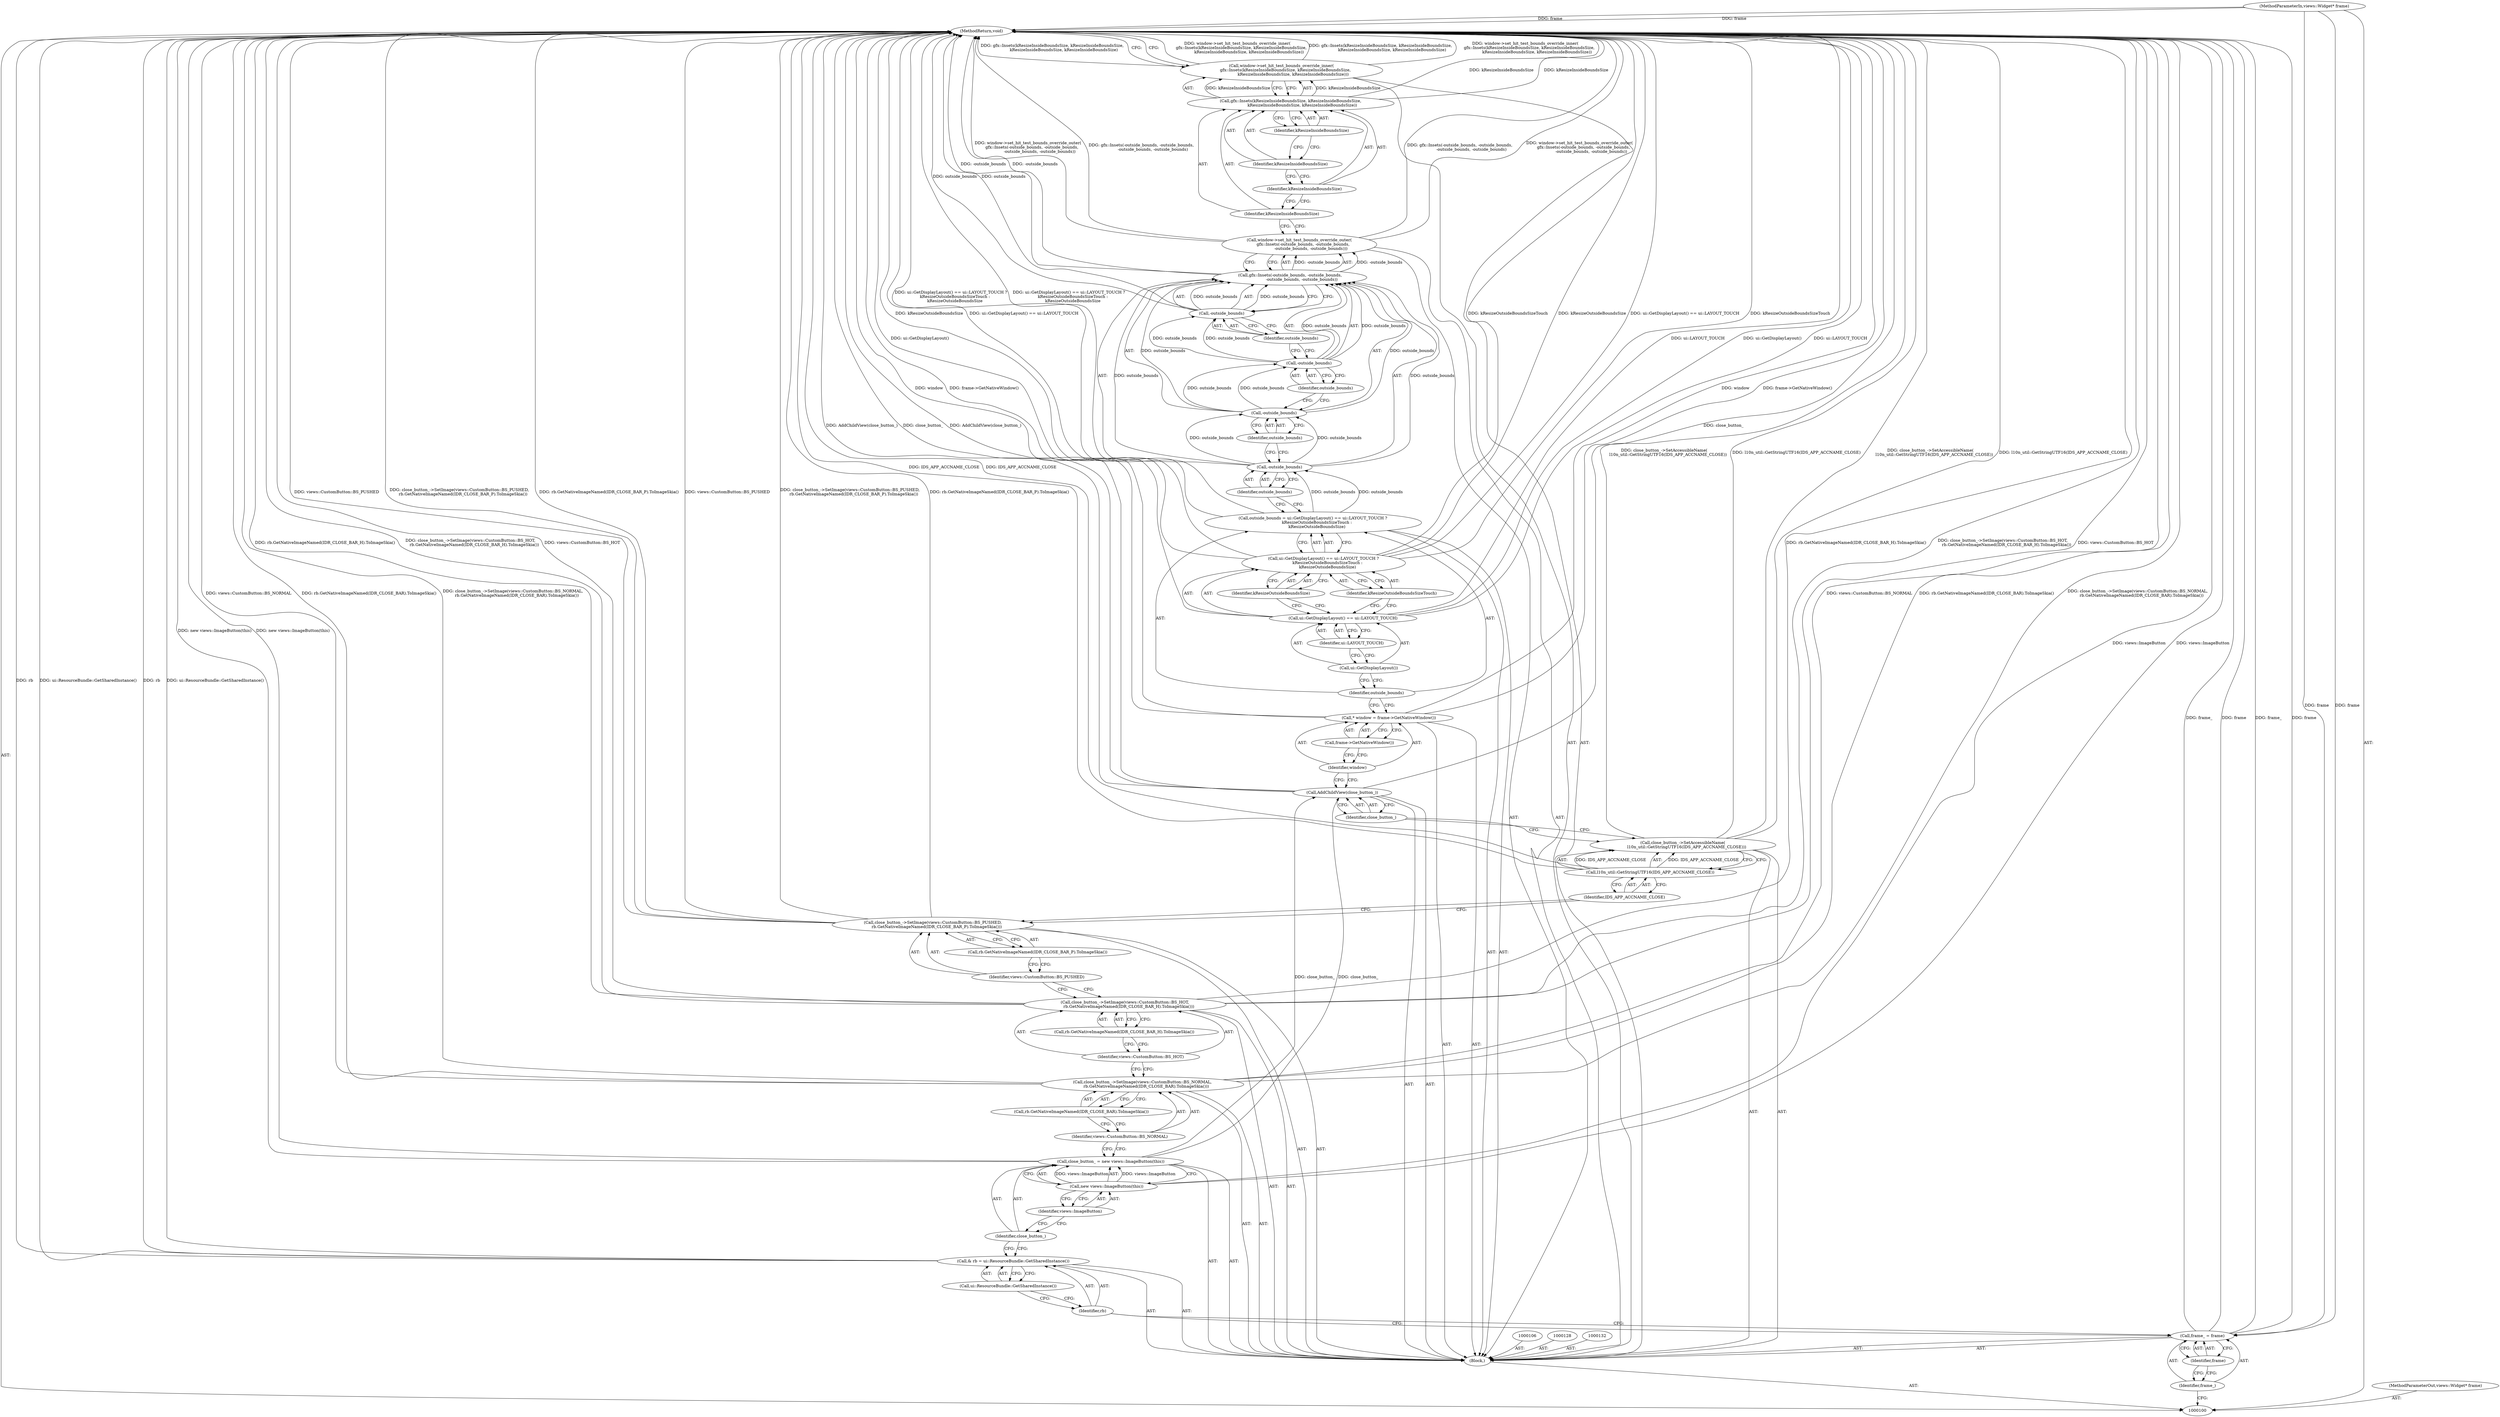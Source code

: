 digraph "1_Chrome_7f8cdab6fda192d15e45a3e9682b1eec427870c5_5" {
"1000157" [label="(MethodReturn,void)"];
"1000101" [label="(MethodParameterIn,views::Widget* frame)"];
"1000239" [label="(MethodParameterOut,views::Widget* frame)"];
"1000102" [label="(Block,)"];
"1000122" [label="(Call,rb.GetNativeImageNamed(IDR_CLOSE_BAR_P).ToImageSkia())"];
"1000123" [label="(Call,close_button_->SetAccessibleName(\n      l10n_util::GetStringUTF16(IDS_APP_ACCNAME_CLOSE)))"];
"1000125" [label="(Identifier,IDS_APP_ACCNAME_CLOSE)"];
"1000124" [label="(Call,l10n_util::GetStringUTF16(IDS_APP_ACCNAME_CLOSE))"];
"1000127" [label="(Identifier,close_button_)"];
"1000126" [label="(Call,AddChildView(close_button_))"];
"1000129" [label="(Call,* window = frame->GetNativeWindow())"];
"1000130" [label="(Identifier,window)"];
"1000131" [label="(Call,frame->GetNativeWindow())"];
"1000135" [label="(Call,ui::GetDisplayLayout() == ui::LAYOUT_TOUCH ?\n      kResizeOutsideBoundsSizeTouch :\n      kResizeOutsideBoundsSize)"];
"1000136" [label="(Call,ui::GetDisplayLayout() == ui::LAYOUT_TOUCH)"];
"1000137" [label="(Call,ui::GetDisplayLayout())"];
"1000138" [label="(Identifier,ui::LAYOUT_TOUCH)"];
"1000133" [label="(Call,outside_bounds = ui::GetDisplayLayout() == ui::LAYOUT_TOUCH ?\n      kResizeOutsideBoundsSizeTouch :\n      kResizeOutsideBoundsSize)"];
"1000134" [label="(Identifier,outside_bounds)"];
"1000139" [label="(Identifier,kResizeOutsideBoundsSizeTouch)"];
"1000140" [label="(Identifier,kResizeOutsideBoundsSize)"];
"1000105" [label="(Identifier,frame)"];
"1000103" [label="(Call,frame_ = frame)"];
"1000104" [label="(Identifier,frame_)"];
"1000141" [label="(Call,window->set_hit_test_bounds_override_outer(\n      gfx::Insets(-outside_bounds, -outside_bounds,\n                  -outside_bounds, -outside_bounds)))"];
"1000143" [label="(Call,-outside_bounds)"];
"1000144" [label="(Identifier,outside_bounds)"];
"1000145" [label="(Call,-outside_bounds)"];
"1000146" [label="(Identifier,outside_bounds)"];
"1000142" [label="(Call,gfx::Insets(-outside_bounds, -outside_bounds,\n                  -outside_bounds, -outside_bounds))"];
"1000147" [label="(Call,-outside_bounds)"];
"1000148" [label="(Identifier,outside_bounds)"];
"1000149" [label="(Call,-outside_bounds)"];
"1000150" [label="(Identifier,outside_bounds)"];
"1000151" [label="(Call,window->set_hit_test_bounds_override_inner(\n      gfx::Insets(kResizeInsideBoundsSize, kResizeInsideBoundsSize,\n                  kResizeInsideBoundsSize, kResizeInsideBoundsSize)))"];
"1000153" [label="(Identifier,kResizeInsideBoundsSize)"];
"1000154" [label="(Identifier,kResizeInsideBoundsSize)"];
"1000152" [label="(Call,gfx::Insets(kResizeInsideBoundsSize, kResizeInsideBoundsSize,\n                  kResizeInsideBoundsSize, kResizeInsideBoundsSize))"];
"1000155" [label="(Identifier,kResizeInsideBoundsSize)"];
"1000156" [label="(Identifier,kResizeInsideBoundsSize)"];
"1000107" [label="(Call,& rb = ui::ResourceBundle::GetSharedInstance())"];
"1000108" [label="(Identifier,rb)"];
"1000109" [label="(Call,ui::ResourceBundle::GetSharedInstance())"];
"1000112" [label="(Call,new views::ImageButton(this))"];
"1000110" [label="(Call,close_button_ = new views::ImageButton(this))"];
"1000111" [label="(Identifier,close_button_)"];
"1000113" [label="(Identifier,views::ImageButton)"];
"1000114" [label="(Call,close_button_->SetImage(views::CustomButton::BS_NORMAL,\n      rb.GetNativeImageNamed(IDR_CLOSE_BAR).ToImageSkia()))"];
"1000115" [label="(Identifier,views::CustomButton::BS_NORMAL)"];
"1000116" [label="(Call,rb.GetNativeImageNamed(IDR_CLOSE_BAR).ToImageSkia())"];
"1000117" [label="(Call,close_button_->SetImage(views::CustomButton::BS_HOT,\n      rb.GetNativeImageNamed(IDR_CLOSE_BAR_H).ToImageSkia()))"];
"1000118" [label="(Identifier,views::CustomButton::BS_HOT)"];
"1000119" [label="(Call,rb.GetNativeImageNamed(IDR_CLOSE_BAR_H).ToImageSkia())"];
"1000120" [label="(Call,close_button_->SetImage(views::CustomButton::BS_PUSHED,\n      rb.GetNativeImageNamed(IDR_CLOSE_BAR_P).ToImageSkia()))"];
"1000121" [label="(Identifier,views::CustomButton::BS_PUSHED)"];
"1000157" -> "1000100"  [label="AST: "];
"1000157" -> "1000151"  [label="CFG: "];
"1000117" -> "1000157"  [label="DDG: close_button_->SetImage(views::CustomButton::BS_HOT,\n      rb.GetNativeImageNamed(IDR_CLOSE_BAR_H).ToImageSkia())"];
"1000117" -> "1000157"  [label="DDG: views::CustomButton::BS_HOT"];
"1000117" -> "1000157"  [label="DDG: rb.GetNativeImageNamed(IDR_CLOSE_BAR_H).ToImageSkia()"];
"1000141" -> "1000157"  [label="DDG: gfx::Insets(-outside_bounds, -outside_bounds,\n                  -outside_bounds, -outside_bounds)"];
"1000141" -> "1000157"  [label="DDG: window->set_hit_test_bounds_override_outer(\n      gfx::Insets(-outside_bounds, -outside_bounds,\n                  -outside_bounds, -outside_bounds))"];
"1000124" -> "1000157"  [label="DDG: IDS_APP_ACCNAME_CLOSE"];
"1000107" -> "1000157"  [label="DDG: rb"];
"1000107" -> "1000157"  [label="DDG: ui::ResourceBundle::GetSharedInstance()"];
"1000103" -> "1000157"  [label="DDG: frame_"];
"1000103" -> "1000157"  [label="DDG: frame"];
"1000114" -> "1000157"  [label="DDG: close_button_->SetImage(views::CustomButton::BS_NORMAL,\n      rb.GetNativeImageNamed(IDR_CLOSE_BAR).ToImageSkia())"];
"1000114" -> "1000157"  [label="DDG: views::CustomButton::BS_NORMAL"];
"1000114" -> "1000157"  [label="DDG: rb.GetNativeImageNamed(IDR_CLOSE_BAR).ToImageSkia()"];
"1000142" -> "1000157"  [label="DDG: -outside_bounds"];
"1000152" -> "1000157"  [label="DDG: kResizeInsideBoundsSize"];
"1000149" -> "1000157"  [label="DDG: outside_bounds"];
"1000129" -> "1000157"  [label="DDG: window"];
"1000129" -> "1000157"  [label="DDG: frame->GetNativeWindow()"];
"1000126" -> "1000157"  [label="DDG: AddChildView(close_button_)"];
"1000126" -> "1000157"  [label="DDG: close_button_"];
"1000151" -> "1000157"  [label="DDG: window->set_hit_test_bounds_override_inner(\n      gfx::Insets(kResizeInsideBoundsSize, kResizeInsideBoundsSize,\n                  kResizeInsideBoundsSize, kResizeInsideBoundsSize))"];
"1000151" -> "1000157"  [label="DDG: gfx::Insets(kResizeInsideBoundsSize, kResizeInsideBoundsSize,\n                  kResizeInsideBoundsSize, kResizeInsideBoundsSize)"];
"1000123" -> "1000157"  [label="DDG: close_button_->SetAccessibleName(\n      l10n_util::GetStringUTF16(IDS_APP_ACCNAME_CLOSE))"];
"1000123" -> "1000157"  [label="DDG: l10n_util::GetStringUTF16(IDS_APP_ACCNAME_CLOSE)"];
"1000135" -> "1000157"  [label="DDG: kResizeOutsideBoundsSizeTouch"];
"1000135" -> "1000157"  [label="DDG: kResizeOutsideBoundsSize"];
"1000135" -> "1000157"  [label="DDG: ui::GetDisplayLayout() == ui::LAYOUT_TOUCH"];
"1000120" -> "1000157"  [label="DDG: views::CustomButton::BS_PUSHED"];
"1000120" -> "1000157"  [label="DDG: close_button_->SetImage(views::CustomButton::BS_PUSHED,\n      rb.GetNativeImageNamed(IDR_CLOSE_BAR_P).ToImageSkia())"];
"1000120" -> "1000157"  [label="DDG: rb.GetNativeImageNamed(IDR_CLOSE_BAR_P).ToImageSkia()"];
"1000110" -> "1000157"  [label="DDG: new views::ImageButton(this)"];
"1000133" -> "1000157"  [label="DDG: ui::GetDisplayLayout() == ui::LAYOUT_TOUCH ?\n      kResizeOutsideBoundsSizeTouch :\n      kResizeOutsideBoundsSize"];
"1000112" -> "1000157"  [label="DDG: views::ImageButton"];
"1000101" -> "1000157"  [label="DDG: frame"];
"1000136" -> "1000157"  [label="DDG: ui::LAYOUT_TOUCH"];
"1000136" -> "1000157"  [label="DDG: ui::GetDisplayLayout()"];
"1000101" -> "1000100"  [label="AST: "];
"1000101" -> "1000157"  [label="DDG: frame"];
"1000101" -> "1000103"  [label="DDG: frame"];
"1000239" -> "1000100"  [label="AST: "];
"1000102" -> "1000100"  [label="AST: "];
"1000103" -> "1000102"  [label="AST: "];
"1000106" -> "1000102"  [label="AST: "];
"1000107" -> "1000102"  [label="AST: "];
"1000110" -> "1000102"  [label="AST: "];
"1000114" -> "1000102"  [label="AST: "];
"1000117" -> "1000102"  [label="AST: "];
"1000120" -> "1000102"  [label="AST: "];
"1000123" -> "1000102"  [label="AST: "];
"1000126" -> "1000102"  [label="AST: "];
"1000128" -> "1000102"  [label="AST: "];
"1000129" -> "1000102"  [label="AST: "];
"1000132" -> "1000102"  [label="AST: "];
"1000133" -> "1000102"  [label="AST: "];
"1000141" -> "1000102"  [label="AST: "];
"1000151" -> "1000102"  [label="AST: "];
"1000122" -> "1000120"  [label="AST: "];
"1000122" -> "1000121"  [label="CFG: "];
"1000120" -> "1000122"  [label="CFG: "];
"1000123" -> "1000102"  [label="AST: "];
"1000123" -> "1000124"  [label="CFG: "];
"1000124" -> "1000123"  [label="AST: "];
"1000127" -> "1000123"  [label="CFG: "];
"1000123" -> "1000157"  [label="DDG: close_button_->SetAccessibleName(\n      l10n_util::GetStringUTF16(IDS_APP_ACCNAME_CLOSE))"];
"1000123" -> "1000157"  [label="DDG: l10n_util::GetStringUTF16(IDS_APP_ACCNAME_CLOSE)"];
"1000124" -> "1000123"  [label="DDG: IDS_APP_ACCNAME_CLOSE"];
"1000125" -> "1000124"  [label="AST: "];
"1000125" -> "1000120"  [label="CFG: "];
"1000124" -> "1000125"  [label="CFG: "];
"1000124" -> "1000123"  [label="AST: "];
"1000124" -> "1000125"  [label="CFG: "];
"1000125" -> "1000124"  [label="AST: "];
"1000123" -> "1000124"  [label="CFG: "];
"1000124" -> "1000157"  [label="DDG: IDS_APP_ACCNAME_CLOSE"];
"1000124" -> "1000123"  [label="DDG: IDS_APP_ACCNAME_CLOSE"];
"1000127" -> "1000126"  [label="AST: "];
"1000127" -> "1000123"  [label="CFG: "];
"1000126" -> "1000127"  [label="CFG: "];
"1000126" -> "1000102"  [label="AST: "];
"1000126" -> "1000127"  [label="CFG: "];
"1000127" -> "1000126"  [label="AST: "];
"1000130" -> "1000126"  [label="CFG: "];
"1000126" -> "1000157"  [label="DDG: AddChildView(close_button_)"];
"1000126" -> "1000157"  [label="DDG: close_button_"];
"1000110" -> "1000126"  [label="DDG: close_button_"];
"1000129" -> "1000102"  [label="AST: "];
"1000129" -> "1000131"  [label="CFG: "];
"1000130" -> "1000129"  [label="AST: "];
"1000131" -> "1000129"  [label="AST: "];
"1000134" -> "1000129"  [label="CFG: "];
"1000129" -> "1000157"  [label="DDG: window"];
"1000129" -> "1000157"  [label="DDG: frame->GetNativeWindow()"];
"1000130" -> "1000129"  [label="AST: "];
"1000130" -> "1000126"  [label="CFG: "];
"1000131" -> "1000130"  [label="CFG: "];
"1000131" -> "1000129"  [label="AST: "];
"1000131" -> "1000130"  [label="CFG: "];
"1000129" -> "1000131"  [label="CFG: "];
"1000135" -> "1000133"  [label="AST: "];
"1000135" -> "1000139"  [label="CFG: "];
"1000135" -> "1000140"  [label="CFG: "];
"1000136" -> "1000135"  [label="AST: "];
"1000139" -> "1000135"  [label="AST: "];
"1000140" -> "1000135"  [label="AST: "];
"1000133" -> "1000135"  [label="CFG: "];
"1000135" -> "1000157"  [label="DDG: kResizeOutsideBoundsSizeTouch"];
"1000135" -> "1000157"  [label="DDG: kResizeOutsideBoundsSize"];
"1000135" -> "1000157"  [label="DDG: ui::GetDisplayLayout() == ui::LAYOUT_TOUCH"];
"1000136" -> "1000135"  [label="AST: "];
"1000136" -> "1000138"  [label="CFG: "];
"1000137" -> "1000136"  [label="AST: "];
"1000138" -> "1000136"  [label="AST: "];
"1000139" -> "1000136"  [label="CFG: "];
"1000140" -> "1000136"  [label="CFG: "];
"1000136" -> "1000157"  [label="DDG: ui::LAYOUT_TOUCH"];
"1000136" -> "1000157"  [label="DDG: ui::GetDisplayLayout()"];
"1000137" -> "1000136"  [label="AST: "];
"1000137" -> "1000134"  [label="CFG: "];
"1000138" -> "1000137"  [label="CFG: "];
"1000138" -> "1000136"  [label="AST: "];
"1000138" -> "1000137"  [label="CFG: "];
"1000136" -> "1000138"  [label="CFG: "];
"1000133" -> "1000102"  [label="AST: "];
"1000133" -> "1000135"  [label="CFG: "];
"1000134" -> "1000133"  [label="AST: "];
"1000135" -> "1000133"  [label="AST: "];
"1000144" -> "1000133"  [label="CFG: "];
"1000133" -> "1000157"  [label="DDG: ui::GetDisplayLayout() == ui::LAYOUT_TOUCH ?\n      kResizeOutsideBoundsSizeTouch :\n      kResizeOutsideBoundsSize"];
"1000133" -> "1000143"  [label="DDG: outside_bounds"];
"1000134" -> "1000133"  [label="AST: "];
"1000134" -> "1000129"  [label="CFG: "];
"1000137" -> "1000134"  [label="CFG: "];
"1000139" -> "1000135"  [label="AST: "];
"1000139" -> "1000136"  [label="CFG: "];
"1000135" -> "1000139"  [label="CFG: "];
"1000140" -> "1000135"  [label="AST: "];
"1000140" -> "1000136"  [label="CFG: "];
"1000135" -> "1000140"  [label="CFG: "];
"1000105" -> "1000103"  [label="AST: "];
"1000105" -> "1000104"  [label="CFG: "];
"1000103" -> "1000105"  [label="CFG: "];
"1000103" -> "1000102"  [label="AST: "];
"1000103" -> "1000105"  [label="CFG: "];
"1000104" -> "1000103"  [label="AST: "];
"1000105" -> "1000103"  [label="AST: "];
"1000108" -> "1000103"  [label="CFG: "];
"1000103" -> "1000157"  [label="DDG: frame_"];
"1000103" -> "1000157"  [label="DDG: frame"];
"1000101" -> "1000103"  [label="DDG: frame"];
"1000104" -> "1000103"  [label="AST: "];
"1000104" -> "1000100"  [label="CFG: "];
"1000105" -> "1000104"  [label="CFG: "];
"1000141" -> "1000102"  [label="AST: "];
"1000141" -> "1000142"  [label="CFG: "];
"1000142" -> "1000141"  [label="AST: "];
"1000153" -> "1000141"  [label="CFG: "];
"1000141" -> "1000157"  [label="DDG: gfx::Insets(-outside_bounds, -outside_bounds,\n                  -outside_bounds, -outside_bounds)"];
"1000141" -> "1000157"  [label="DDG: window->set_hit_test_bounds_override_outer(\n      gfx::Insets(-outside_bounds, -outside_bounds,\n                  -outside_bounds, -outside_bounds))"];
"1000142" -> "1000141"  [label="DDG: -outside_bounds"];
"1000143" -> "1000142"  [label="AST: "];
"1000143" -> "1000144"  [label="CFG: "];
"1000144" -> "1000143"  [label="AST: "];
"1000146" -> "1000143"  [label="CFG: "];
"1000143" -> "1000142"  [label="DDG: outside_bounds"];
"1000133" -> "1000143"  [label="DDG: outside_bounds"];
"1000143" -> "1000145"  [label="DDG: outside_bounds"];
"1000144" -> "1000143"  [label="AST: "];
"1000144" -> "1000133"  [label="CFG: "];
"1000143" -> "1000144"  [label="CFG: "];
"1000145" -> "1000142"  [label="AST: "];
"1000145" -> "1000146"  [label="CFG: "];
"1000146" -> "1000145"  [label="AST: "];
"1000148" -> "1000145"  [label="CFG: "];
"1000145" -> "1000142"  [label="DDG: outside_bounds"];
"1000143" -> "1000145"  [label="DDG: outside_bounds"];
"1000145" -> "1000147"  [label="DDG: outside_bounds"];
"1000146" -> "1000145"  [label="AST: "];
"1000146" -> "1000143"  [label="CFG: "];
"1000145" -> "1000146"  [label="CFG: "];
"1000142" -> "1000141"  [label="AST: "];
"1000142" -> "1000149"  [label="CFG: "];
"1000143" -> "1000142"  [label="AST: "];
"1000145" -> "1000142"  [label="AST: "];
"1000147" -> "1000142"  [label="AST: "];
"1000149" -> "1000142"  [label="AST: "];
"1000141" -> "1000142"  [label="CFG: "];
"1000142" -> "1000157"  [label="DDG: -outside_bounds"];
"1000142" -> "1000141"  [label="DDG: -outside_bounds"];
"1000143" -> "1000142"  [label="DDG: outside_bounds"];
"1000145" -> "1000142"  [label="DDG: outside_bounds"];
"1000147" -> "1000142"  [label="DDG: outside_bounds"];
"1000149" -> "1000142"  [label="DDG: outside_bounds"];
"1000147" -> "1000142"  [label="AST: "];
"1000147" -> "1000148"  [label="CFG: "];
"1000148" -> "1000147"  [label="AST: "];
"1000150" -> "1000147"  [label="CFG: "];
"1000147" -> "1000142"  [label="DDG: outside_bounds"];
"1000145" -> "1000147"  [label="DDG: outside_bounds"];
"1000147" -> "1000149"  [label="DDG: outside_bounds"];
"1000148" -> "1000147"  [label="AST: "];
"1000148" -> "1000145"  [label="CFG: "];
"1000147" -> "1000148"  [label="CFG: "];
"1000149" -> "1000142"  [label="AST: "];
"1000149" -> "1000150"  [label="CFG: "];
"1000150" -> "1000149"  [label="AST: "];
"1000142" -> "1000149"  [label="CFG: "];
"1000149" -> "1000157"  [label="DDG: outside_bounds"];
"1000149" -> "1000142"  [label="DDG: outside_bounds"];
"1000147" -> "1000149"  [label="DDG: outside_bounds"];
"1000150" -> "1000149"  [label="AST: "];
"1000150" -> "1000147"  [label="CFG: "];
"1000149" -> "1000150"  [label="CFG: "];
"1000151" -> "1000102"  [label="AST: "];
"1000151" -> "1000152"  [label="CFG: "];
"1000152" -> "1000151"  [label="AST: "];
"1000157" -> "1000151"  [label="CFG: "];
"1000151" -> "1000157"  [label="DDG: window->set_hit_test_bounds_override_inner(\n      gfx::Insets(kResizeInsideBoundsSize, kResizeInsideBoundsSize,\n                  kResizeInsideBoundsSize, kResizeInsideBoundsSize))"];
"1000151" -> "1000157"  [label="DDG: gfx::Insets(kResizeInsideBoundsSize, kResizeInsideBoundsSize,\n                  kResizeInsideBoundsSize, kResizeInsideBoundsSize)"];
"1000152" -> "1000151"  [label="DDG: kResizeInsideBoundsSize"];
"1000153" -> "1000152"  [label="AST: "];
"1000153" -> "1000141"  [label="CFG: "];
"1000154" -> "1000153"  [label="CFG: "];
"1000154" -> "1000152"  [label="AST: "];
"1000154" -> "1000153"  [label="CFG: "];
"1000155" -> "1000154"  [label="CFG: "];
"1000152" -> "1000151"  [label="AST: "];
"1000152" -> "1000156"  [label="CFG: "];
"1000153" -> "1000152"  [label="AST: "];
"1000154" -> "1000152"  [label="AST: "];
"1000155" -> "1000152"  [label="AST: "];
"1000156" -> "1000152"  [label="AST: "];
"1000151" -> "1000152"  [label="CFG: "];
"1000152" -> "1000157"  [label="DDG: kResizeInsideBoundsSize"];
"1000152" -> "1000151"  [label="DDG: kResizeInsideBoundsSize"];
"1000155" -> "1000152"  [label="AST: "];
"1000155" -> "1000154"  [label="CFG: "];
"1000156" -> "1000155"  [label="CFG: "];
"1000156" -> "1000152"  [label="AST: "];
"1000156" -> "1000155"  [label="CFG: "];
"1000152" -> "1000156"  [label="CFG: "];
"1000107" -> "1000102"  [label="AST: "];
"1000107" -> "1000109"  [label="CFG: "];
"1000108" -> "1000107"  [label="AST: "];
"1000109" -> "1000107"  [label="AST: "];
"1000111" -> "1000107"  [label="CFG: "];
"1000107" -> "1000157"  [label="DDG: rb"];
"1000107" -> "1000157"  [label="DDG: ui::ResourceBundle::GetSharedInstance()"];
"1000108" -> "1000107"  [label="AST: "];
"1000108" -> "1000103"  [label="CFG: "];
"1000109" -> "1000108"  [label="CFG: "];
"1000109" -> "1000107"  [label="AST: "];
"1000109" -> "1000108"  [label="CFG: "];
"1000107" -> "1000109"  [label="CFG: "];
"1000112" -> "1000110"  [label="AST: "];
"1000112" -> "1000113"  [label="CFG: "];
"1000113" -> "1000112"  [label="AST: "];
"1000110" -> "1000112"  [label="CFG: "];
"1000112" -> "1000157"  [label="DDG: views::ImageButton"];
"1000112" -> "1000110"  [label="DDG: views::ImageButton"];
"1000110" -> "1000102"  [label="AST: "];
"1000110" -> "1000112"  [label="CFG: "];
"1000111" -> "1000110"  [label="AST: "];
"1000112" -> "1000110"  [label="AST: "];
"1000115" -> "1000110"  [label="CFG: "];
"1000110" -> "1000157"  [label="DDG: new views::ImageButton(this)"];
"1000112" -> "1000110"  [label="DDG: views::ImageButton"];
"1000110" -> "1000126"  [label="DDG: close_button_"];
"1000111" -> "1000110"  [label="AST: "];
"1000111" -> "1000107"  [label="CFG: "];
"1000113" -> "1000111"  [label="CFG: "];
"1000113" -> "1000112"  [label="AST: "];
"1000113" -> "1000111"  [label="CFG: "];
"1000112" -> "1000113"  [label="CFG: "];
"1000114" -> "1000102"  [label="AST: "];
"1000114" -> "1000116"  [label="CFG: "];
"1000115" -> "1000114"  [label="AST: "];
"1000116" -> "1000114"  [label="AST: "];
"1000118" -> "1000114"  [label="CFG: "];
"1000114" -> "1000157"  [label="DDG: close_button_->SetImage(views::CustomButton::BS_NORMAL,\n      rb.GetNativeImageNamed(IDR_CLOSE_BAR).ToImageSkia())"];
"1000114" -> "1000157"  [label="DDG: views::CustomButton::BS_NORMAL"];
"1000114" -> "1000157"  [label="DDG: rb.GetNativeImageNamed(IDR_CLOSE_BAR).ToImageSkia()"];
"1000115" -> "1000114"  [label="AST: "];
"1000115" -> "1000110"  [label="CFG: "];
"1000116" -> "1000115"  [label="CFG: "];
"1000116" -> "1000114"  [label="AST: "];
"1000116" -> "1000115"  [label="CFG: "];
"1000114" -> "1000116"  [label="CFG: "];
"1000117" -> "1000102"  [label="AST: "];
"1000117" -> "1000119"  [label="CFG: "];
"1000118" -> "1000117"  [label="AST: "];
"1000119" -> "1000117"  [label="AST: "];
"1000121" -> "1000117"  [label="CFG: "];
"1000117" -> "1000157"  [label="DDG: close_button_->SetImage(views::CustomButton::BS_HOT,\n      rb.GetNativeImageNamed(IDR_CLOSE_BAR_H).ToImageSkia())"];
"1000117" -> "1000157"  [label="DDG: views::CustomButton::BS_HOT"];
"1000117" -> "1000157"  [label="DDG: rb.GetNativeImageNamed(IDR_CLOSE_BAR_H).ToImageSkia()"];
"1000118" -> "1000117"  [label="AST: "];
"1000118" -> "1000114"  [label="CFG: "];
"1000119" -> "1000118"  [label="CFG: "];
"1000119" -> "1000117"  [label="AST: "];
"1000119" -> "1000118"  [label="CFG: "];
"1000117" -> "1000119"  [label="CFG: "];
"1000120" -> "1000102"  [label="AST: "];
"1000120" -> "1000122"  [label="CFG: "];
"1000121" -> "1000120"  [label="AST: "];
"1000122" -> "1000120"  [label="AST: "];
"1000125" -> "1000120"  [label="CFG: "];
"1000120" -> "1000157"  [label="DDG: views::CustomButton::BS_PUSHED"];
"1000120" -> "1000157"  [label="DDG: close_button_->SetImage(views::CustomButton::BS_PUSHED,\n      rb.GetNativeImageNamed(IDR_CLOSE_BAR_P).ToImageSkia())"];
"1000120" -> "1000157"  [label="DDG: rb.GetNativeImageNamed(IDR_CLOSE_BAR_P).ToImageSkia()"];
"1000121" -> "1000120"  [label="AST: "];
"1000121" -> "1000117"  [label="CFG: "];
"1000122" -> "1000121"  [label="CFG: "];
}
